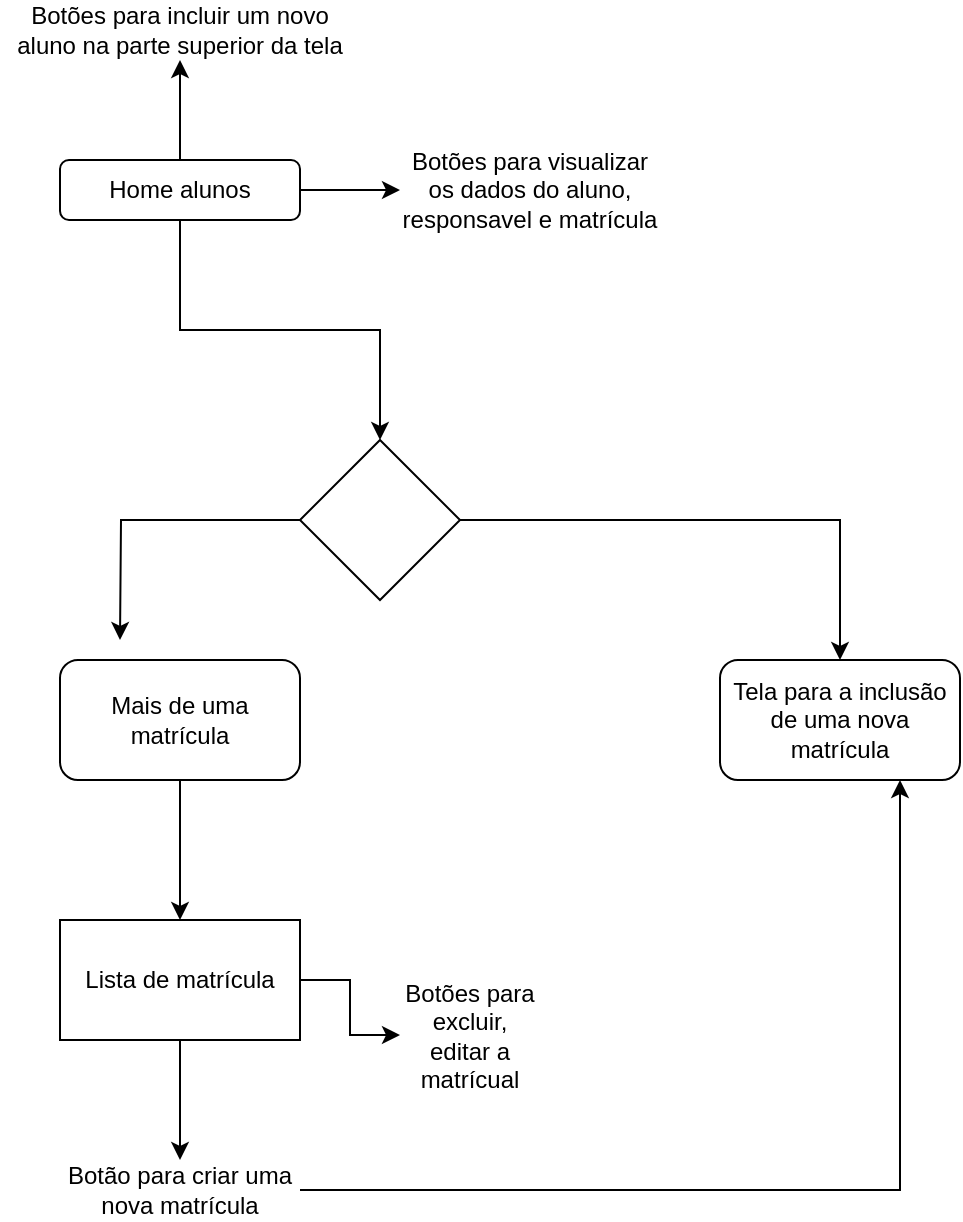 <mxfile version="22.0.3" type="device">
  <diagram name="Página-1" id="kbhbQ8GKuFhsmp_QGjnJ">
    <mxGraphModel dx="1434" dy="839" grid="1" gridSize="10" guides="1" tooltips="1" connect="1" arrows="1" fold="1" page="1" pageScale="1" pageWidth="827" pageHeight="1169" math="0" shadow="0">
      <root>
        <mxCell id="0" />
        <mxCell id="1" parent="0" />
        <mxCell id="Zslfmr7kzy9uiMF5aUug-4" style="edgeStyle=orthogonalEdgeStyle;rounded=0;orthogonalLoop=1;jettySize=auto;html=1;" edge="1" parent="1" source="Zslfmr7kzy9uiMF5aUug-1" target="Zslfmr7kzy9uiMF5aUug-3">
          <mxGeometry relative="1" as="geometry" />
        </mxCell>
        <mxCell id="Zslfmr7kzy9uiMF5aUug-9" style="edgeStyle=orthogonalEdgeStyle;rounded=0;orthogonalLoop=1;jettySize=auto;html=1;" edge="1" parent="1" source="Zslfmr7kzy9uiMF5aUug-1" target="Zslfmr7kzy9uiMF5aUug-8">
          <mxGeometry relative="1" as="geometry" />
        </mxCell>
        <mxCell id="Zslfmr7kzy9uiMF5aUug-12" style="edgeStyle=orthogonalEdgeStyle;rounded=0;orthogonalLoop=1;jettySize=auto;html=1;" edge="1" parent="1" source="Zslfmr7kzy9uiMF5aUug-1" target="Zslfmr7kzy9uiMF5aUug-11">
          <mxGeometry relative="1" as="geometry" />
        </mxCell>
        <mxCell id="Zslfmr7kzy9uiMF5aUug-1" value="Home alunos" style="rounded=1;whiteSpace=wrap;html=1;" vertex="1" parent="1">
          <mxGeometry x="70" y="100" width="120" height="30" as="geometry" />
        </mxCell>
        <mxCell id="Zslfmr7kzy9uiMF5aUug-3" value="Botões para visualizar os dados do aluno, responsavel e matrícula" style="text;html=1;strokeColor=none;fillColor=none;align=center;verticalAlign=middle;whiteSpace=wrap;rounded=0;" vertex="1" parent="1">
          <mxGeometry x="240" y="85" width="130" height="60" as="geometry" />
        </mxCell>
        <mxCell id="Zslfmr7kzy9uiMF5aUug-8" value="Botões para incluir um novo aluno na parte superior da tela" style="text;html=1;strokeColor=none;fillColor=none;align=center;verticalAlign=middle;whiteSpace=wrap;rounded=0;" vertex="1" parent="1">
          <mxGeometry x="40" y="20" width="180" height="30" as="geometry" />
        </mxCell>
        <mxCell id="Zslfmr7kzy9uiMF5aUug-15" style="edgeStyle=orthogonalEdgeStyle;rounded=0;orthogonalLoop=1;jettySize=auto;html=1;" edge="1" parent="1" source="Zslfmr7kzy9uiMF5aUug-11">
          <mxGeometry relative="1" as="geometry">
            <mxPoint x="100" y="340" as="targetPoint" />
          </mxGeometry>
        </mxCell>
        <mxCell id="Zslfmr7kzy9uiMF5aUug-22" style="edgeStyle=orthogonalEdgeStyle;rounded=0;orthogonalLoop=1;jettySize=auto;html=1;" edge="1" parent="1" source="Zslfmr7kzy9uiMF5aUug-11" target="Zslfmr7kzy9uiMF5aUug-21">
          <mxGeometry relative="1" as="geometry" />
        </mxCell>
        <mxCell id="Zslfmr7kzy9uiMF5aUug-11" value="" style="rhombus;whiteSpace=wrap;html=1;" vertex="1" parent="1">
          <mxGeometry x="190" y="240" width="80" height="80" as="geometry" />
        </mxCell>
        <mxCell id="Zslfmr7kzy9uiMF5aUug-16" style="edgeStyle=orthogonalEdgeStyle;rounded=0;orthogonalLoop=1;jettySize=auto;html=1;" edge="1" parent="1" source="Zslfmr7kzy9uiMF5aUug-13" target="Zslfmr7kzy9uiMF5aUug-14">
          <mxGeometry relative="1" as="geometry" />
        </mxCell>
        <mxCell id="Zslfmr7kzy9uiMF5aUug-13" value="Mais de uma matrícula" style="rounded=1;whiteSpace=wrap;html=1;" vertex="1" parent="1">
          <mxGeometry x="70" y="350" width="120" height="60" as="geometry" />
        </mxCell>
        <mxCell id="Zslfmr7kzy9uiMF5aUug-18" style="edgeStyle=orthogonalEdgeStyle;rounded=0;orthogonalLoop=1;jettySize=auto;html=1;" edge="1" parent="1" source="Zslfmr7kzy9uiMF5aUug-14" target="Zslfmr7kzy9uiMF5aUug-17">
          <mxGeometry relative="1" as="geometry" />
        </mxCell>
        <mxCell id="Zslfmr7kzy9uiMF5aUug-20" style="edgeStyle=orthogonalEdgeStyle;rounded=0;orthogonalLoop=1;jettySize=auto;html=1;" edge="1" parent="1" source="Zslfmr7kzy9uiMF5aUug-14" target="Zslfmr7kzy9uiMF5aUug-19">
          <mxGeometry relative="1" as="geometry" />
        </mxCell>
        <mxCell id="Zslfmr7kzy9uiMF5aUug-14" value="Lista de matrícula" style="rounded=0;whiteSpace=wrap;html=1;" vertex="1" parent="1">
          <mxGeometry x="70" y="480" width="120" height="60" as="geometry" />
        </mxCell>
        <mxCell id="Zslfmr7kzy9uiMF5aUug-23" style="edgeStyle=orthogonalEdgeStyle;rounded=0;orthogonalLoop=1;jettySize=auto;html=1;entryX=0.75;entryY=1;entryDx=0;entryDy=0;" edge="1" parent="1" source="Zslfmr7kzy9uiMF5aUug-17" target="Zslfmr7kzy9uiMF5aUug-21">
          <mxGeometry relative="1" as="geometry" />
        </mxCell>
        <mxCell id="Zslfmr7kzy9uiMF5aUug-17" value="Botão para criar uma nova matrícula" style="text;html=1;strokeColor=none;fillColor=none;align=center;verticalAlign=middle;whiteSpace=wrap;rounded=0;" vertex="1" parent="1">
          <mxGeometry x="70" y="600" width="120" height="30" as="geometry" />
        </mxCell>
        <mxCell id="Zslfmr7kzy9uiMF5aUug-19" value="Botões para excluir, editar a matrícual" style="text;html=1;strokeColor=none;fillColor=none;align=center;verticalAlign=middle;whiteSpace=wrap;rounded=0;" vertex="1" parent="1">
          <mxGeometry x="240" y="495" width="70" height="85" as="geometry" />
        </mxCell>
        <mxCell id="Zslfmr7kzy9uiMF5aUug-21" value="Tela para a inclusão de uma nova matrícula" style="rounded=1;whiteSpace=wrap;html=1;" vertex="1" parent="1">
          <mxGeometry x="400" y="350" width="120" height="60" as="geometry" />
        </mxCell>
      </root>
    </mxGraphModel>
  </diagram>
</mxfile>
